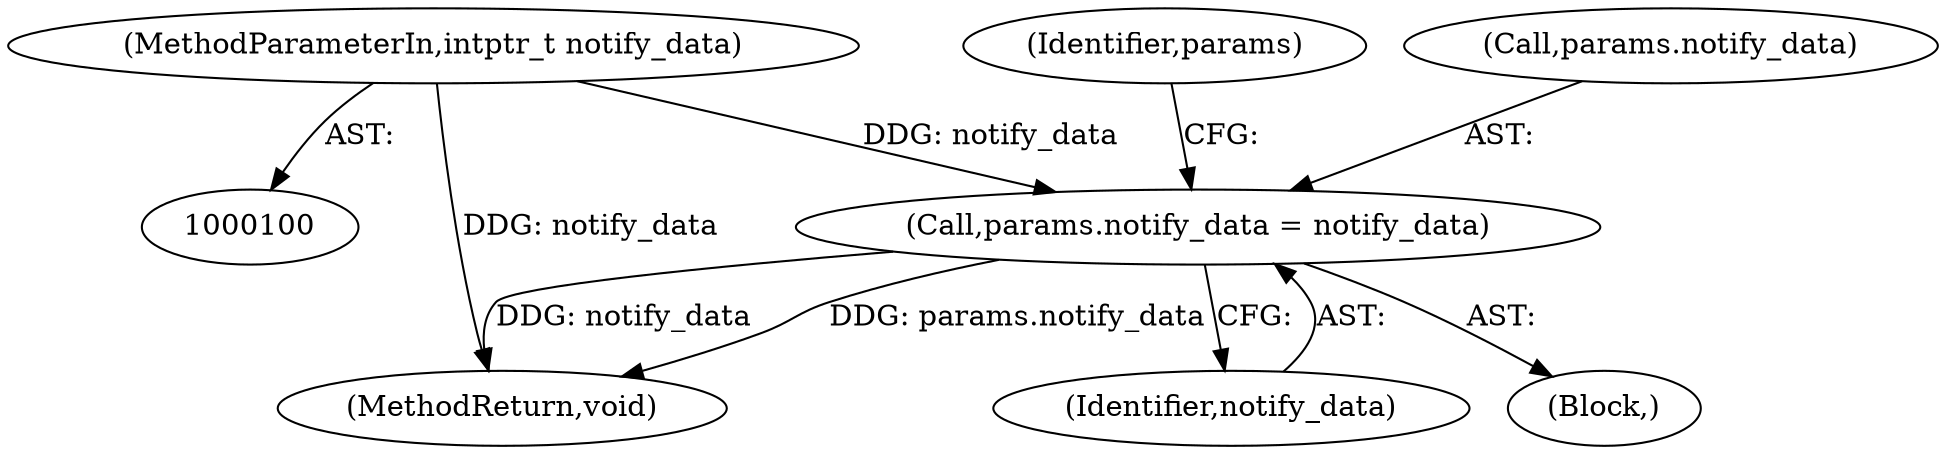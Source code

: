 digraph "1_Chrome_ea3d1d84be3d6f97bf50e76511c9e26af6895533_6@del" {
"1000192" [label="(Call,params.notify_data = notify_data)"];
"1000109" [label="(MethodParameterIn,intptr_t notify_data)"];
"1000199" [label="(Identifier,params)"];
"1000205" [label="(MethodReturn,void)"];
"1000193" [label="(Call,params.notify_data)"];
"1000192" [label="(Call,params.notify_data = notify_data)"];
"1000196" [label="(Identifier,notify_data)"];
"1000111" [label="(Block,)"];
"1000109" [label="(MethodParameterIn,intptr_t notify_data)"];
"1000192" -> "1000111"  [label="AST: "];
"1000192" -> "1000196"  [label="CFG: "];
"1000193" -> "1000192"  [label="AST: "];
"1000196" -> "1000192"  [label="AST: "];
"1000199" -> "1000192"  [label="CFG: "];
"1000192" -> "1000205"  [label="DDG: params.notify_data"];
"1000192" -> "1000205"  [label="DDG: notify_data"];
"1000109" -> "1000192"  [label="DDG: notify_data"];
"1000109" -> "1000100"  [label="AST: "];
"1000109" -> "1000205"  [label="DDG: notify_data"];
}
